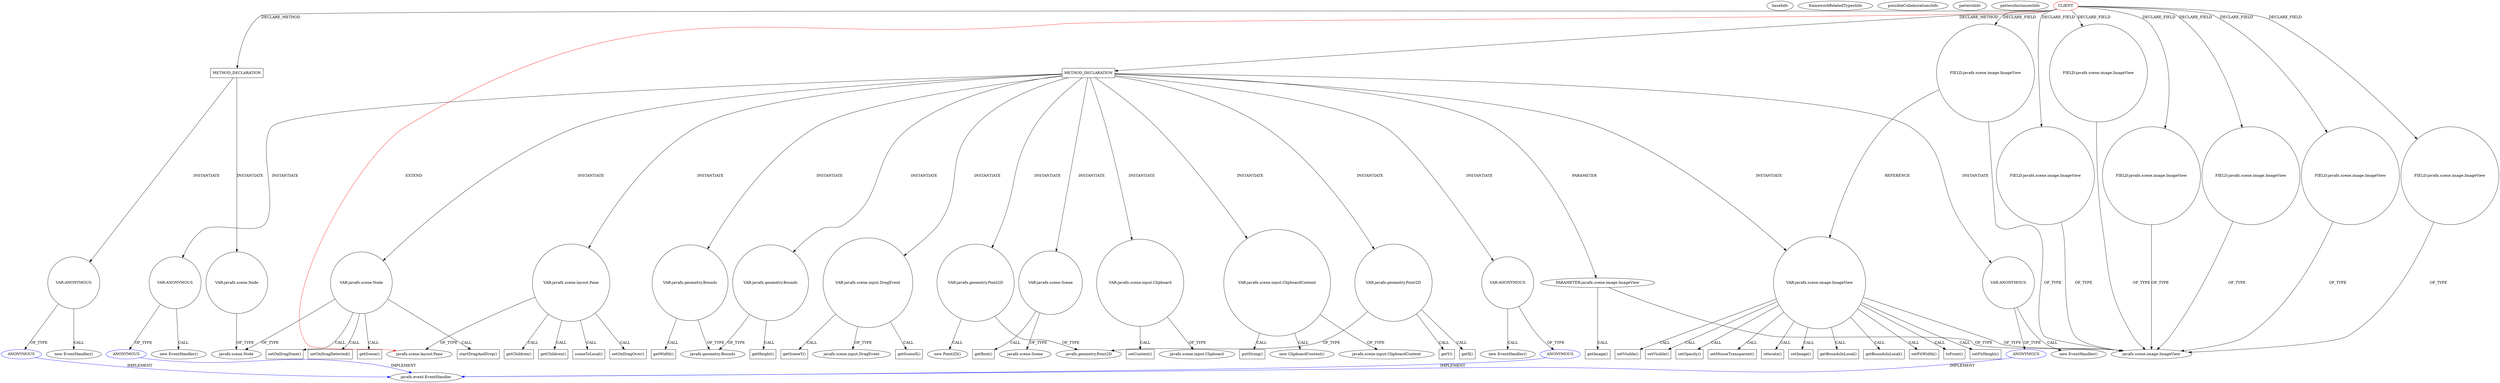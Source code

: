 digraph {
baseInfo[graphId=2211,category="pattern",isAnonymous=false,possibleRelation=true]
frameworkRelatedTypesInfo[0="javafx.scene.layout.Pane"]
possibleCollaborationsInfo[0="2211~INSTANTIATION-CLIENT_METHOD_DECLARATION-~javafx.scene.layout.Pane ~javafx.event.EventHandler ~false~true",1="2211~INSTANTIATION-CLIENT_METHOD_DECLARATION-~javafx.scene.layout.Pane ~javafx.event.EventHandler ~false~true",2="2211~INSTANTIATION-CLIENT_METHOD_DECLARATION-~javafx.scene.layout.Pane ~javafx.event.EventHandler ~false~true",3="2211~INSTANTIATION-CLIENT_METHOD_DECLARATION-~javafx.scene.layout.Pane ~javafx.event.EventHandler ~false~true"]
patternInfo[frequency=2.0,patternRootClient=0]
patternInstancesInfo[0="prashker-KingsSGF~/prashker-KingsSGF/KingsSGF-master/src/uiSam/HexTileView.java~HexTileView~3900",1="prashker-KingsSGF~/prashker-KingsSGF/KingsSGF-master/src/uiSam/BankView.java~BankView~3932"]
230[label="new Point2D()",vertexType="CONSTRUCTOR_CALL",isFrameworkType=false]
231[label="VAR:javafx.geometry.Point2D",vertexType="VARIABLE_EXPRESION",isFrameworkType=false,shape=circle]
175[label="METHOD_DECLARATION",vertexType="CLIENT_METHOD_DECLARATION",isFrameworkType=false,shape=box]
0[label="CLIENT",vertexType="ROOT_CLIENT_CLASS_DECLARATION",isFrameworkType=false,color=red]
225[label="VAR:ANONYMOUS",vertexType="VARIABLE_EXPRESION",isFrameworkType=false,shape=circle]
226[label="ANONYMOUS",vertexType="REFERENCE_ANONYMOUS_DECLARATION",isFrameworkType=false,color=blue]
224[label="new EventHandler()",vertexType="CONSTRUCTOR_CALL",isFrameworkType=false]
243[label="VAR:javafx.geometry.Bounds",vertexType="VARIABLE_EXPRESION",isFrameworkType=false,shape=circle]
258[label="VAR:ANONYMOUS",vertexType="VARIABLE_EXPRESION",isFrameworkType=false,shape=circle]
259[label="ANONYMOUS",vertexType="REFERENCE_ANONYMOUS_DECLARATION",isFrameworkType=false,color=blue]
257[label="new EventHandler()",vertexType="CONSTRUCTOR_CALL",isFrameworkType=false]
187[label="VAR:ANONYMOUS",vertexType="VARIABLE_EXPRESION",isFrameworkType=false,shape=circle]
188[label="ANONYMOUS",vertexType="REFERENCE_ANONYMOUS_DECLARATION",isFrameworkType=false,color=blue]
186[label="new EventHandler()",vertexType="CONSTRUCTOR_CALL",isFrameworkType=false]
1[label="javafx.scene.layout.Pane",vertexType="FRAMEWORK_CLASS_TYPE",isFrameworkType=false]
250[label="VAR:javafx.geometry.Bounds",vertexType="VARIABLE_EXPRESION",isFrameworkType=false,shape=circle]
233[label="VAR:javafx.scene.input.DragEvent",vertexType="VARIABLE_EXPRESION",isFrameworkType=false,shape=circle]
234[label="getSceneX()",vertexType="INSIDE_CALL",isFrameworkType=false,shape=box]
237[label="getSceneY()",vertexType="INSIDE_CALL",isFrameworkType=false,shape=box]
199[label="VAR:javafx.scene.layout.Pane",vertexType="VARIABLE_EXPRESION",isFrameworkType=false,shape=circle]
223[label="setOnDragOver()",vertexType="INSIDE_CALL",isFrameworkType=false,shape=box]
200[label="getChildren()",vertexType="INSIDE_CALL",isFrameworkType=false,shape=box]
203[label="getChildren()",vertexType="INSIDE_CALL",isFrameworkType=false,shape=box]
85[label="javafx.event.EventHandler",vertexType="FRAMEWORK_INTERFACE_TYPE",isFrameworkType=false]
149[label="ANONYMOUS",vertexType="REFERENCE_ANONYMOUS_DECLARATION",isFrameworkType=false,color=blue]
148[label="VAR:ANONYMOUS",vertexType="VARIABLE_EXPRESION",isFrameworkType=false,shape=circle]
147[label="new EventHandler()",vertexType="CONSTRUCTOR_CALL",isFrameworkType=false]
178[label="VAR:javafx.scene.Scene",vertexType="VARIABLE_EXPRESION",isFrameworkType=false,shape=circle]
219[label="VAR:javafx.scene.input.Clipboard",vertexType="VARIABLE_EXPRESION",isFrameworkType=false,shape=circle]
220[label="setContent()",vertexType="INSIDE_CALL",isFrameworkType=false,shape=box]
251[label="getHeight()",vertexType="INSIDE_CALL",isFrameworkType=false,shape=box]
229[label="sceneToLocal()",vertexType="INSIDE_CALL",isFrameworkType=false,shape=box]
14[label="FIELD:javafx.scene.image.ImageView",vertexType="FIELD_DECLARATION",isFrameworkType=false,shape=circle]
3[label="javafx.scene.image.ImageView",vertexType="FRAMEWORK_CLASS_TYPE",isFrameworkType=false]
8[label="FIELD:javafx.scene.image.ImageView",vertexType="FIELD_DECLARATION",isFrameworkType=false,shape=circle]
2[label="FIELD:javafx.scene.image.ImageView",vertexType="FIELD_DECLARATION",isFrameworkType=false,shape=circle]
20[label="FIELD:javafx.scene.image.ImageView",vertexType="FIELD_DECLARATION",isFrameworkType=false,shape=circle]
12[label="FIELD:javafx.scene.image.ImageView",vertexType="FIELD_DECLARATION",isFrameworkType=false,shape=circle]
16[label="FIELD:javafx.scene.image.ImageView",vertexType="FIELD_DECLARATION",isFrameworkType=false,shape=circle]
4[label="FIELD:javafx.scene.image.ImageView",vertexType="FIELD_DECLARATION",isFrameworkType=false,shape=circle]
117[label="javafx.scene.input.Clipboard",vertexType="FRAMEWORK_CLASS_TYPE",isFrameworkType=false]
179[label="getRoot()",vertexType="INSIDE_CALL",isFrameworkType=false,shape=box]
244[label="getWidth()",vertexType="INSIDE_CALL",isFrameworkType=false,shape=box]
104[label="METHOD_DECLARATION",vertexType="CLIENT_METHOD_DECLARATION",isFrameworkType=false,shape=box]
190[label="VAR:javafx.scene.image.ImageView",vertexType="VARIABLE_EXPRESION",isFrameworkType=false,shape=circle]
196[label="setFitHeight()",vertexType="INSIDE_CALL",isFrameworkType=false,shape=box]
262[label="setVisible()",vertexType="INSIDE_CALL",isFrameworkType=false,shape=box]
211[label="setVisible()",vertexType="INSIDE_CALL",isFrameworkType=false,shape=box]
205[label="setOpacity()",vertexType="INSIDE_CALL",isFrameworkType=false,shape=box]
209[label="setMouseTransparent()",vertexType="INSIDE_CALL",isFrameworkType=false,shape=box]
215[label="VAR:javafx.scene.input.ClipboardContent",vertexType="VARIABLE_EXPRESION",isFrameworkType=false,shape=circle]
216[label="javafx.scene.input.ClipboardContent",vertexType="FRAMEWORK_CLASS_TYPE",isFrameworkType=false]
245[label="javafx.geometry.Bounds",vertexType="FRAMEWORK_CLASS_TYPE",isFrameworkType=false]
239[label="relocate()",vertexType="INSIDE_CALL",isFrameworkType=false,shape=box]
181[label="VAR:javafx.scene.Node",vertexType="VARIABLE_EXPRESION",isFrameworkType=false,shape=circle]
213[label="startDragAndDrop()",vertexType="INSIDE_CALL",isFrameworkType=false,shape=box]
256[label="setOnDragDone()",vertexType="INSIDE_CALL",isFrameworkType=false,shape=box]
81[label="javafx.scene.Node",vertexType="FRAMEWORK_CLASS_TYPE",isFrameworkType=false]
105[label="VAR:javafx.scene.Node",vertexType="VARIABLE_EXPRESION",isFrameworkType=false,shape=circle]
191[label="setImage()",vertexType="INSIDE_CALL",isFrameworkType=false,shape=box]
185[label="setOnDragDetected()",vertexType="INSIDE_CALL",isFrameworkType=false,shape=box]
247[label="getBoundsInLocal()",vertexType="INSIDE_CALL",isFrameworkType=false,shape=box]
254[label="getBoundsInLocal()",vertexType="INSIDE_CALL",isFrameworkType=false,shape=box]
218[label="putString()",vertexType="INSIDE_CALL",isFrameworkType=false,shape=box]
198[label="setFitWidth()",vertexType="INSIDE_CALL",isFrameworkType=false,shape=box]
214[label="new ClipboardContent()",vertexType="CONSTRUCTOR_CALL",isFrameworkType=false]
176[label="PARAMETER:javafx.scene.image.ImageView",vertexType="PARAMETER_DECLARATION",isFrameworkType=false]
194[label="getImage()",vertexType="INSIDE_CALL",isFrameworkType=false,shape=box]
182[label="getScene()",vertexType="INSIDE_CALL",isFrameworkType=false,shape=box]
114[label="javafx.scene.input.DragEvent",vertexType="FRAMEWORK_CLASS_TYPE",isFrameworkType=false]
132[label="javafx.scene.Scene",vertexType="FRAMEWORK_CLASS_TYPE",isFrameworkType=false]
240[label="VAR:javafx.geometry.Point2D",vertexType="VARIABLE_EXPRESION",isFrameworkType=false,shape=circle]
249[label="getY()",vertexType="INSIDE_CALL",isFrameworkType=false,shape=box]
232[label="javafx.geometry.Point2D",vertexType="FRAMEWORK_CLASS_TYPE",isFrameworkType=false]
207[label="toFront()",vertexType="INSIDE_CALL",isFrameworkType=false,shape=box]
241[label="getX()",vertexType="INSIDE_CALL",isFrameworkType=false,shape=box]
178->132[label="OF_TYPE"]
0->175[label="DECLARE_METHOD"]
187->186[label="CALL"]
175->258[label="INSTANTIATE"]
199->1[label="OF_TYPE"]
175->178[label="INSTANTIATE"]
175->240[label="INSTANTIATE"]
243->245[label="OF_TYPE"]
219->117[label="OF_TYPE"]
175->231[label="INSTANTIATE"]
0->20[label="DECLARE_FIELD"]
0->4[label="DECLARE_FIELD"]
0->1[label="EXTEND",color=red]
233->114[label="OF_TYPE"]
175->250[label="INSTANTIATE"]
181->81[label="OF_TYPE"]
2->3[label="OF_TYPE"]
8->3[label="OF_TYPE"]
0->14[label="DECLARE_FIELD"]
190->205[label="CALL"]
175->219[label="INSTANTIATE"]
181->213[label="CALL"]
231->230[label="CALL"]
187->188[label="OF_TYPE"]
215->216[label="OF_TYPE"]
105->81[label="OF_TYPE"]
0->2[label="DECLARE_FIELD"]
104->148[label="INSTANTIATE"]
4->3[label="OF_TYPE"]
240->241[label="CALL"]
104->105[label="INSTANTIATE"]
181->256[label="CALL"]
0->12[label="DECLARE_FIELD"]
199->229[label="CALL"]
181->185[label="CALL"]
149->85[label="IMPLEMENT",color=blue]
231->232[label="OF_TYPE"]
225->226[label="OF_TYPE"]
176->3[label="OF_TYPE"]
258->259[label="OF_TYPE"]
175->187[label="INSTANTIATE"]
14->3[label="OF_TYPE"]
0->8[label="DECLARE_FIELD"]
190->207[label="CALL"]
175->225[label="INSTANTIATE"]
190->209[label="CALL"]
215->214[label="CALL"]
243->244[label="CALL"]
219->220[label="CALL"]
190->262[label="CALL"]
240->232[label="OF_TYPE"]
175->181[label="INSTANTIATE"]
148->149[label="OF_TYPE"]
175->215[label="INSTANTIATE"]
0->104[label="DECLARE_METHOD"]
190->247[label="CALL"]
258->257[label="CALL"]
175->199[label="INSTANTIATE"]
233->234[label="CALL"]
148->147[label="CALL"]
190->3[label="OF_TYPE"]
240->249[label="CALL"]
175->176[label="PARAMETER"]
0->16[label="DECLARE_FIELD"]
225->224[label="CALL"]
181->182[label="CALL"]
20->3[label="OF_TYPE"]
259->85[label="IMPLEMENT",color=blue]
175->233[label="INSTANTIATE"]
199->223[label="CALL"]
176->194[label="CALL"]
233->237[label="CALL"]
199->203[label="CALL"]
190->254[label="CALL"]
190->191[label="CALL"]
199->200[label="CALL"]
16->3[label="OF_TYPE"]
190->239[label="CALL"]
178->179[label="CALL"]
175->190[label="INSTANTIATE"]
190->211[label="CALL"]
250->245[label="OF_TYPE"]
12->3[label="OF_TYPE"]
190->196[label="CALL"]
226->85[label="IMPLEMENT",color=blue]
250->251[label="CALL"]
175->243[label="INSTANTIATE"]
4->190[label="REFERENCE"]
215->218[label="CALL"]
188->85[label="IMPLEMENT",color=blue]
190->198[label="CALL"]
}
